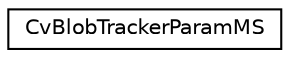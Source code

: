 digraph "Graphical Class Hierarchy"
{
 // LATEX_PDF_SIZE
  edge [fontname="Helvetica",fontsize="10",labelfontname="Helvetica",labelfontsize="10"];
  node [fontname="Helvetica",fontsize="10",shape=record];
  rankdir="LR";
  Node0 [label="CvBlobTrackerParamMS",height=0.2,width=0.4,color="black", fillcolor="white", style="filled",URL="$struct_cv_blob_tracker_param_m_s.html",tooltip=" "];
}
